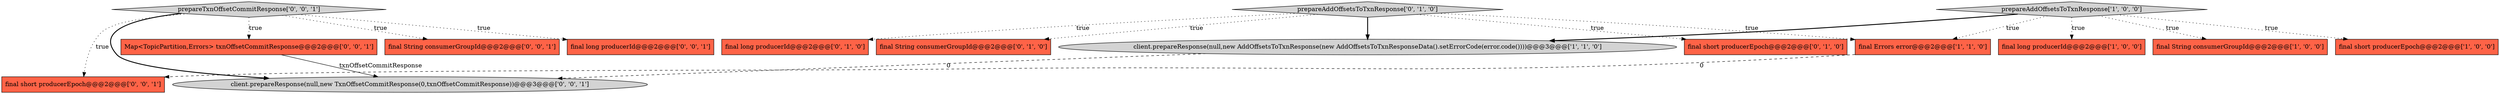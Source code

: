 digraph {
14 [style = filled, label = "final short producerEpoch@@@2@@@['0', '0', '1']", fillcolor = tomato, shape = box image = "AAA0AAABBB3BBB"];
7 [style = filled, label = "final long producerId@@@2@@@['0', '1', '0']", fillcolor = tomato, shape = box image = "AAA0AAABBB2BBB"];
6 [style = filled, label = "prepareAddOffsetsToTxnResponse['0', '1', '0']", fillcolor = lightgray, shape = diamond image = "AAA0AAABBB2BBB"];
15 [style = filled, label = "client.prepareResponse(null,new TxnOffsetCommitResponse(0,txnOffsetCommitResponse))@@@3@@@['0', '0', '1']", fillcolor = lightgray, shape = ellipse image = "AAA0AAABBB3BBB"];
5 [style = filled, label = "final Errors error@@@2@@@['1', '1', '0']", fillcolor = tomato, shape = box image = "AAA0AAABBB1BBB"];
4 [style = filled, label = "prepareAddOffsetsToTxnResponse['1', '0', '0']", fillcolor = lightgray, shape = diamond image = "AAA0AAABBB1BBB"];
10 [style = filled, label = "final String consumerGroupId@@@2@@@['0', '0', '1']", fillcolor = tomato, shape = box image = "AAA0AAABBB3BBB"];
11 [style = filled, label = "prepareTxnOffsetCommitResponse['0', '0', '1']", fillcolor = lightgray, shape = diamond image = "AAA0AAABBB3BBB"];
12 [style = filled, label = "final long producerId@@@2@@@['0', '0', '1']", fillcolor = tomato, shape = box image = "AAA0AAABBB3BBB"];
3 [style = filled, label = "client.prepareResponse(null,new AddOffsetsToTxnResponse(new AddOffsetsToTxnResponseData().setErrorCode(error.code())))@@@3@@@['1', '1', '0']", fillcolor = lightgray, shape = ellipse image = "AAA0AAABBB1BBB"];
0 [style = filled, label = "final long producerId@@@2@@@['1', '0', '0']", fillcolor = tomato, shape = box image = "AAA0AAABBB1BBB"];
9 [style = filled, label = "final String consumerGroupId@@@2@@@['0', '1', '0']", fillcolor = tomato, shape = box image = "AAA0AAABBB2BBB"];
8 [style = filled, label = "final short producerEpoch@@@2@@@['0', '1', '0']", fillcolor = tomato, shape = box image = "AAA0AAABBB2BBB"];
1 [style = filled, label = "final String consumerGroupId@@@2@@@['1', '0', '0']", fillcolor = tomato, shape = box image = "AAA0AAABBB1BBB"];
13 [style = filled, label = "Map<TopicPartition,Errors> txnOffsetCommitResponse@@@2@@@['0', '0', '1']", fillcolor = tomato, shape = box image = "AAA0AAABBB3BBB"];
2 [style = filled, label = "final short producerEpoch@@@2@@@['1', '0', '0']", fillcolor = tomato, shape = box image = "AAA0AAABBB1BBB"];
11->14 [style = dotted, label="true"];
3->15 [style = dashed, label="0"];
4->5 [style = dotted, label="true"];
4->3 [style = bold, label=""];
6->3 [style = bold, label=""];
6->5 [style = dotted, label="true"];
5->14 [style = dashed, label="0"];
11->13 [style = dotted, label="true"];
6->9 [style = dotted, label="true"];
4->1 [style = dotted, label="true"];
6->8 [style = dotted, label="true"];
11->10 [style = dotted, label="true"];
4->2 [style = dotted, label="true"];
11->15 [style = bold, label=""];
4->0 [style = dotted, label="true"];
11->12 [style = dotted, label="true"];
13->15 [style = solid, label="txnOffsetCommitResponse"];
6->7 [style = dotted, label="true"];
}
